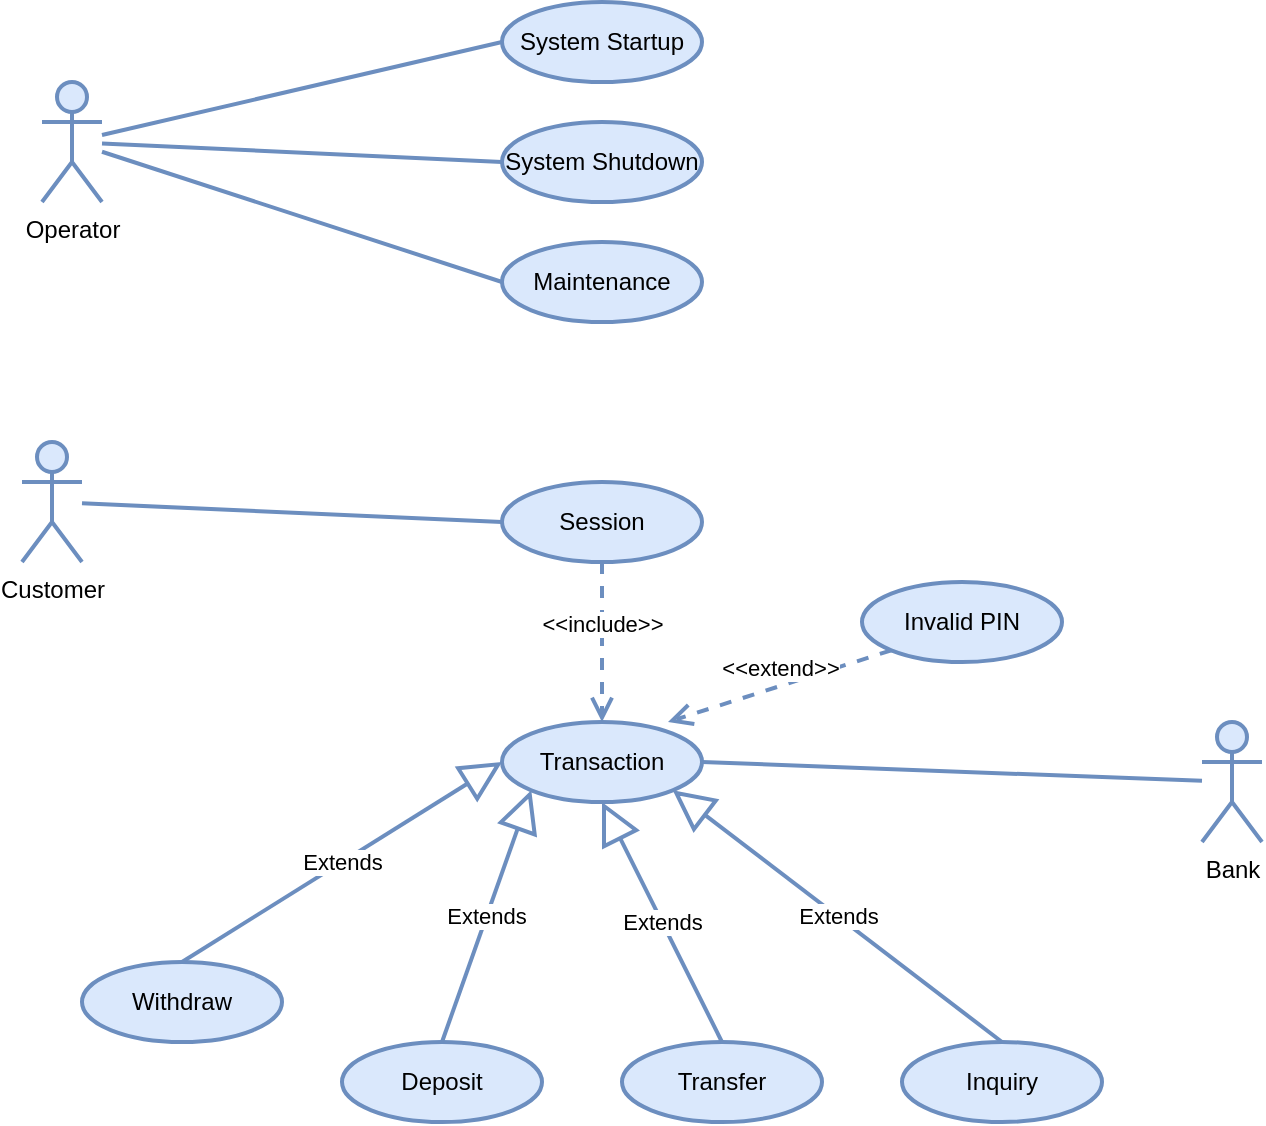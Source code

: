 <mxfile version="20.3.0" type="device"><diagram id="AqQHkmzfD3kEb7dEm0QI" name="Trang-1"><mxGraphModel dx="946" dy="725" grid="1" gridSize="10" guides="1" tooltips="1" connect="1" arrows="1" fold="1" page="1" pageScale="1" pageWidth="827" pageHeight="1169" math="0" shadow="0"><root><mxCell id="0"/><mxCell id="1" parent="0"/><mxCell id="p6gcrIfOnT-TS78vxsKm-1" value="Operator" style="shape=umlActor;verticalLabelPosition=bottom;verticalAlign=top;html=1;fillColor=#dae8fc;strokeColor=#6c8ebf;strokeWidth=2;" vertex="1" parent="1"><mxGeometry x="130" y="160" width="30" height="60" as="geometry"/></mxCell><mxCell id="p6gcrIfOnT-TS78vxsKm-2" value="Customer" style="shape=umlActor;verticalLabelPosition=bottom;verticalAlign=top;html=1;fillColor=#dae8fc;strokeColor=#6c8ebf;strokeWidth=2;" vertex="1" parent="1"><mxGeometry x="120" y="340" width="30" height="60" as="geometry"/></mxCell><mxCell id="p6gcrIfOnT-TS78vxsKm-3" value="Bank" style="shape=umlActor;verticalLabelPosition=bottom;verticalAlign=top;html=1;fillColor=#dae8fc;strokeColor=#6c8ebf;strokeWidth=2;" vertex="1" parent="1"><mxGeometry x="710" y="480" width="30" height="60" as="geometry"/></mxCell><mxCell id="p6gcrIfOnT-TS78vxsKm-8" value="System Startup" style="ellipse;whiteSpace=wrap;html=1;align=center;fillColor=#dae8fc;strokeColor=#6c8ebf;strokeWidth=2;" vertex="1" parent="1"><mxGeometry x="360" y="120" width="100" height="40" as="geometry"/></mxCell><mxCell id="p6gcrIfOnT-TS78vxsKm-9" value="System Shutdown" style="ellipse;whiteSpace=wrap;html=1;align=center;fillColor=#dae8fc;strokeColor=#6c8ebf;strokeWidth=2;" vertex="1" parent="1"><mxGeometry x="360" y="180" width="100" height="40" as="geometry"/></mxCell><mxCell id="p6gcrIfOnT-TS78vxsKm-10" value="Maintenance" style="ellipse;whiteSpace=wrap;html=1;align=center;fillColor=#dae8fc;strokeColor=#6c8ebf;strokeWidth=2;" vertex="1" parent="1"><mxGeometry x="360" y="240" width="100" height="40" as="geometry"/></mxCell><mxCell id="p6gcrIfOnT-TS78vxsKm-11" value="Session" style="ellipse;whiteSpace=wrap;html=1;align=center;fillColor=#dae8fc;strokeColor=#6c8ebf;strokeWidth=2;" vertex="1" parent="1"><mxGeometry x="360" y="360" width="100" height="40" as="geometry"/></mxCell><mxCell id="p6gcrIfOnT-TS78vxsKm-12" value="Invalid PIN" style="ellipse;whiteSpace=wrap;html=1;align=center;fillColor=#dae8fc;strokeColor=#6c8ebf;strokeWidth=2;" vertex="1" parent="1"><mxGeometry x="540" y="410" width="100" height="40" as="geometry"/></mxCell><mxCell id="p6gcrIfOnT-TS78vxsKm-13" value="Transaction" style="ellipse;whiteSpace=wrap;html=1;align=center;fillColor=#dae8fc;strokeColor=#6c8ebf;strokeWidth=2;" vertex="1" parent="1"><mxGeometry x="360" y="480" width="100" height="40" as="geometry"/></mxCell><mxCell id="p6gcrIfOnT-TS78vxsKm-14" value="Withdraw" style="ellipse;whiteSpace=wrap;html=1;align=center;fillColor=#dae8fc;strokeColor=#6c8ebf;strokeWidth=2;" vertex="1" parent="1"><mxGeometry x="150" y="600" width="100" height="40" as="geometry"/></mxCell><mxCell id="p6gcrIfOnT-TS78vxsKm-15" value="Deposit" style="ellipse;whiteSpace=wrap;html=1;align=center;fillColor=#dae8fc;strokeColor=#6c8ebf;strokeWidth=2;" vertex="1" parent="1"><mxGeometry x="280" y="640" width="100" height="40" as="geometry"/></mxCell><mxCell id="p6gcrIfOnT-TS78vxsKm-16" value="Transfer" style="ellipse;whiteSpace=wrap;html=1;align=center;fillColor=#dae8fc;strokeColor=#6c8ebf;strokeWidth=2;" vertex="1" parent="1"><mxGeometry x="420" y="640" width="100" height="40" as="geometry"/></mxCell><mxCell id="p6gcrIfOnT-TS78vxsKm-17" value="Inquiry" style="ellipse;whiteSpace=wrap;html=1;align=center;fillColor=#dae8fc;strokeColor=#6c8ebf;strokeWidth=2;" vertex="1" parent="1"><mxGeometry x="560" y="640" width="100" height="40" as="geometry"/></mxCell><mxCell id="p6gcrIfOnT-TS78vxsKm-18" value="" style="endArrow=none;html=1;rounded=0;exitX=0;exitY=0.5;exitDx=0;exitDy=0;fillColor=#dae8fc;strokeColor=#6c8ebf;strokeWidth=2;" edge="1" parent="1" source="p6gcrIfOnT-TS78vxsKm-8" target="p6gcrIfOnT-TS78vxsKm-1"><mxGeometry relative="1" as="geometry"><mxPoint x="340" y="480" as="sourcePoint"/><mxPoint x="500" y="480" as="targetPoint"/></mxGeometry></mxCell><mxCell id="p6gcrIfOnT-TS78vxsKm-19" value="" style="endArrow=none;html=1;rounded=0;entryX=0;entryY=0.5;entryDx=0;entryDy=0;fillColor=#dae8fc;strokeColor=#6c8ebf;strokeWidth=2;" edge="1" parent="1" source="p6gcrIfOnT-TS78vxsKm-1" target="p6gcrIfOnT-TS78vxsKm-9"><mxGeometry relative="1" as="geometry"><mxPoint x="340" y="480" as="sourcePoint"/><mxPoint x="500" y="480" as="targetPoint"/></mxGeometry></mxCell><mxCell id="p6gcrIfOnT-TS78vxsKm-20" value="" style="endArrow=none;html=1;rounded=0;entryX=0;entryY=0.5;entryDx=0;entryDy=0;fillColor=#dae8fc;strokeColor=#6c8ebf;strokeWidth=2;" edge="1" parent="1" source="p6gcrIfOnT-TS78vxsKm-1" target="p6gcrIfOnT-TS78vxsKm-10"><mxGeometry relative="1" as="geometry"><mxPoint x="340" y="480" as="sourcePoint"/><mxPoint x="500" y="480" as="targetPoint"/></mxGeometry></mxCell><mxCell id="p6gcrIfOnT-TS78vxsKm-21" value="" style="endArrow=none;html=1;rounded=0;entryX=0;entryY=0.5;entryDx=0;entryDy=0;fillColor=#dae8fc;strokeColor=#6c8ebf;strokeWidth=2;" edge="1" parent="1" source="p6gcrIfOnT-TS78vxsKm-2" target="p6gcrIfOnT-TS78vxsKm-11"><mxGeometry relative="1" as="geometry"><mxPoint x="340" y="480" as="sourcePoint"/><mxPoint x="500" y="480" as="targetPoint"/></mxGeometry></mxCell><mxCell id="p6gcrIfOnT-TS78vxsKm-25" value="" style="endArrow=none;html=1;rounded=0;exitX=1;exitY=0.5;exitDx=0;exitDy=0;fillColor=#dae8fc;strokeColor=#6c8ebf;strokeWidth=2;" edge="1" parent="1" source="p6gcrIfOnT-TS78vxsKm-13" target="p6gcrIfOnT-TS78vxsKm-3"><mxGeometry relative="1" as="geometry"><mxPoint x="340" y="480" as="sourcePoint"/><mxPoint x="500" y="480" as="targetPoint"/></mxGeometry></mxCell><mxCell id="p6gcrIfOnT-TS78vxsKm-26" value="&amp;lt;&amp;lt;extend&amp;gt;&amp;gt;" style="html=1;verticalAlign=bottom;endArrow=open;dashed=1;endSize=8;rounded=0;exitX=0;exitY=1;exitDx=0;exitDy=0;entryX=0.83;entryY=0;entryDx=0;entryDy=0;entryPerimeter=0;fillColor=#dae8fc;strokeColor=#6c8ebf;strokeWidth=2;" edge="1" parent="1" source="p6gcrIfOnT-TS78vxsKm-12" target="p6gcrIfOnT-TS78vxsKm-13"><mxGeometry relative="1" as="geometry"><mxPoint x="460" y="480" as="sourcePoint"/><mxPoint x="380" y="480" as="targetPoint"/></mxGeometry></mxCell><mxCell id="p6gcrIfOnT-TS78vxsKm-27" value="&amp;lt;&amp;lt;include&amp;gt;&amp;gt;" style="html=1;verticalAlign=bottom;endArrow=open;dashed=1;endSize=8;rounded=0;exitX=0.5;exitY=1;exitDx=0;exitDy=0;entryX=0.5;entryY=0;entryDx=0;entryDy=0;fillColor=#dae8fc;strokeColor=#6c8ebf;strokeWidth=2;" edge="1" parent="1" source="p6gcrIfOnT-TS78vxsKm-11" target="p6gcrIfOnT-TS78vxsKm-13"><mxGeometry relative="1" as="geometry"><mxPoint x="460" y="480" as="sourcePoint"/><mxPoint x="380" y="480" as="targetPoint"/></mxGeometry></mxCell><mxCell id="p6gcrIfOnT-TS78vxsKm-28" value="Extends" style="endArrow=block;endSize=16;endFill=0;html=1;rounded=0;exitX=0.5;exitY=0;exitDx=0;exitDy=0;entryX=0;entryY=0.5;entryDx=0;entryDy=0;fillColor=#dae8fc;strokeColor=#6c8ebf;strokeWidth=2;" edge="1" parent="1" source="p6gcrIfOnT-TS78vxsKm-14" target="p6gcrIfOnT-TS78vxsKm-13"><mxGeometry width="160" relative="1" as="geometry"><mxPoint x="340" y="480" as="sourcePoint"/><mxPoint x="500" y="480" as="targetPoint"/></mxGeometry></mxCell><mxCell id="p6gcrIfOnT-TS78vxsKm-29" value="Extends" style="endArrow=block;endSize=16;endFill=0;html=1;rounded=0;exitX=0.5;exitY=0;exitDx=0;exitDy=0;entryX=0;entryY=1;entryDx=0;entryDy=0;fillColor=#dae8fc;strokeColor=#6c8ebf;strokeWidth=2;" edge="1" parent="1" source="p6gcrIfOnT-TS78vxsKm-15" target="p6gcrIfOnT-TS78vxsKm-13"><mxGeometry width="160" relative="1" as="geometry"><mxPoint x="340" y="480" as="sourcePoint"/><mxPoint x="500" y="480" as="targetPoint"/></mxGeometry></mxCell><mxCell id="p6gcrIfOnT-TS78vxsKm-30" value="Extends" style="endArrow=block;endSize=16;endFill=0;html=1;rounded=0;entryX=0.5;entryY=1;entryDx=0;entryDy=0;exitX=0.5;exitY=0;exitDx=0;exitDy=0;fillColor=#dae8fc;strokeColor=#6c8ebf;strokeWidth=2;" edge="1" parent="1" source="p6gcrIfOnT-TS78vxsKm-16" target="p6gcrIfOnT-TS78vxsKm-13"><mxGeometry width="160" relative="1" as="geometry"><mxPoint x="470" y="630" as="sourcePoint"/><mxPoint x="500" y="480" as="targetPoint"/></mxGeometry></mxCell><mxCell id="p6gcrIfOnT-TS78vxsKm-31" value="Extends" style="endArrow=block;endSize=16;endFill=0;html=1;rounded=0;exitX=0.5;exitY=0;exitDx=0;exitDy=0;entryX=1;entryY=1;entryDx=0;entryDy=0;fillColor=#dae8fc;strokeColor=#6c8ebf;strokeWidth=2;" edge="1" parent="1" source="p6gcrIfOnT-TS78vxsKm-17" target="p6gcrIfOnT-TS78vxsKm-13"><mxGeometry width="160" relative="1" as="geometry"><mxPoint x="340" y="480" as="sourcePoint"/><mxPoint x="500" y="480" as="targetPoint"/></mxGeometry></mxCell></root></mxGraphModel></diagram></mxfile>